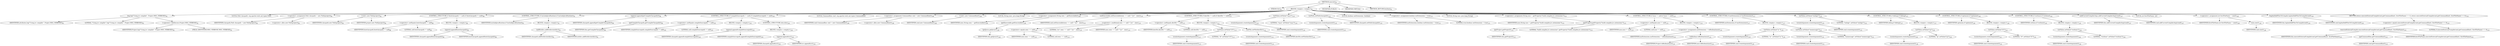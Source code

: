 digraph "execute" {  
"18" [label = <(METHOD,execute)<SUB>81</SUB>> ]
"6" [label = <(PARAM,this)<SUB>81</SUB>> ]
"19" [label = <(BLOCK,&lt;empty&gt;,&lt;empty&gt;)<SUB>81</SUB>> ]
"20" [label = <(log,log(&quot;Using jvc compiler&quot;, Project.MSG_VERBOSE))<SUB>82</SUB>> ]
"21" [label = <(IDENTIFIER,attributes,log(&quot;Using jvc compiler&quot;, Project.MSG_VERBOSE))<SUB>82</SUB>> ]
"22" [label = <(LITERAL,&quot;Using jvc compiler&quot;,log(&quot;Using jvc compiler&quot;, Project.MSG_VERBOSE))<SUB>82</SUB>> ]
"23" [label = <(&lt;operator&gt;.fieldAccess,Project.MSG_VERBOSE)<SUB>82</SUB>> ]
"24" [label = <(IDENTIFIER,Project,log(&quot;Using jvc compiler&quot;, Project.MSG_VERBOSE))<SUB>82</SUB>> ]
"25" [label = <(FIELD_IDENTIFIER,MSG_VERBOSE,MSG_VERBOSE)<SUB>82</SUB>> ]
"4" [label = <(LOCAL,Path classpath: org.apache.tools.ant.types.Path)> ]
"26" [label = <(&lt;operator&gt;.assignment,Path classpath = new Path(project))<SUB>84</SUB>> ]
"27" [label = <(IDENTIFIER,classpath,Path classpath = new Path(project))<SUB>84</SUB>> ]
"28" [label = <(&lt;operator&gt;.alloc,new Path(project))<SUB>84</SUB>> ]
"29" [label = <(&lt;init&gt;,new Path(project))<SUB>84</SUB>> ]
"3" [label = <(IDENTIFIER,classpath,new Path(project))<SUB>84</SUB>> ]
"30" [label = <(IDENTIFIER,project,new Path(project))<SUB>84</SUB>> ]
"31" [label = <(CONTROL_STRUCTURE,if (bootclasspath != null),if (bootclasspath != null))<SUB>88</SUB>> ]
"32" [label = <(&lt;operator&gt;.notEquals,bootclasspath != null)<SUB>88</SUB>> ]
"33" [label = <(IDENTIFIER,bootclasspath,bootclasspath != null)<SUB>88</SUB>> ]
"34" [label = <(LITERAL,null,bootclasspath != null)<SUB>88</SUB>> ]
"35" [label = <(BLOCK,&lt;empty&gt;,&lt;empty&gt;)<SUB>88</SUB>> ]
"36" [label = <(append,append(bootclasspath))<SUB>89</SUB>> ]
"37" [label = <(IDENTIFIER,classpath,append(bootclasspath))<SUB>89</SUB>> ]
"38" [label = <(IDENTIFIER,bootclasspath,append(bootclasspath))<SUB>89</SUB>> ]
"39" [label = <(CONTROL_STRUCTURE,if (includeJavaRuntime),if (includeJavaRuntime))<SUB>92</SUB>> ]
"40" [label = <(IDENTIFIER,includeJavaRuntime,if (includeJavaRuntime))<SUB>92</SUB>> ]
"41" [label = <(BLOCK,&lt;empty&gt;,&lt;empty&gt;)<SUB>92</SUB>> ]
"42" [label = <(addExtdirs,addExtdirs(extdirs))<SUB>95</SUB>> ]
"43" [label = <(IDENTIFIER,classpath,addExtdirs(extdirs))<SUB>95</SUB>> ]
"44" [label = <(IDENTIFIER,extdirs,addExtdirs(extdirs))<SUB>95</SUB>> ]
"45" [label = <(append,append(getCompileClasspath()))<SUB>98</SUB>> ]
"46" [label = <(IDENTIFIER,classpath,append(getCompileClasspath()))<SUB>98</SUB>> ]
"47" [label = <(getCompileClasspath,getCompileClasspath())<SUB>98</SUB>> ]
"5" [label = <(IDENTIFIER,this,getCompileClasspath())<SUB>98</SUB>> ]
"48" [label = <(CONTROL_STRUCTURE,if (compileSourcepath != null),if (compileSourcepath != null))<SUB>102</SUB>> ]
"49" [label = <(&lt;operator&gt;.notEquals,compileSourcepath != null)<SUB>102</SUB>> ]
"50" [label = <(IDENTIFIER,compileSourcepath,compileSourcepath != null)<SUB>102</SUB>> ]
"51" [label = <(LITERAL,null,compileSourcepath != null)<SUB>102</SUB>> ]
"52" [label = <(BLOCK,&lt;empty&gt;,&lt;empty&gt;)<SUB>102</SUB>> ]
"53" [label = <(append,append(compileSourcepath))<SUB>103</SUB>> ]
"54" [label = <(IDENTIFIER,classpath,append(compileSourcepath))<SUB>103</SUB>> ]
"55" [label = <(IDENTIFIER,compileSourcepath,append(compileSourcepath))<SUB>103</SUB>> ]
"56" [label = <(CONTROL_STRUCTURE,else,else)<SUB>104</SUB>> ]
"57" [label = <(BLOCK,&lt;empty&gt;,&lt;empty&gt;)<SUB>104</SUB>> ]
"58" [label = <(append,append(src))<SUB>105</SUB>> ]
"59" [label = <(IDENTIFIER,classpath,append(src))<SUB>105</SUB>> ]
"60" [label = <(IDENTIFIER,src,append(src))<SUB>105</SUB>> ]
"8" [label = <(LOCAL,Commandline cmd: org.apache.tools.ant.types.Commandline)> ]
"61" [label = <(&lt;operator&gt;.assignment,Commandline cmd = new Commandline())<SUB>108</SUB>> ]
"62" [label = <(IDENTIFIER,cmd,Commandline cmd = new Commandline())<SUB>108</SUB>> ]
"63" [label = <(&lt;operator&gt;.alloc,new Commandline())<SUB>108</SUB>> ]
"64" [label = <(&lt;init&gt;,new Commandline())<SUB>108</SUB>> ]
"7" [label = <(IDENTIFIER,cmd,new Commandline())<SUB>108</SUB>> ]
"65" [label = <(LOCAL,String exec: java.lang.String)> ]
"66" [label = <(&lt;operator&gt;.assignment,String exec = getExecutable())<SUB>109</SUB>> ]
"67" [label = <(IDENTIFIER,exec,String exec = getExecutable())<SUB>109</SUB>> ]
"68" [label = <(getExecutable,getExecutable())<SUB>109</SUB>> ]
"69" [label = <(getJavac,getJavac())<SUB>109</SUB>> ]
"9" [label = <(IDENTIFIER,this,getJavac())<SUB>109</SUB>> ]
"70" [label = <(setExecutable,setExecutable(exec == null ? &quot;jvc&quot; : exec))<SUB>110</SUB>> ]
"71" [label = <(IDENTIFIER,cmd,setExecutable(exec == null ? &quot;jvc&quot; : exec))<SUB>110</SUB>> ]
"72" [label = <(&lt;operator&gt;.conditional,exec == null ? &quot;jvc&quot; : exec)<SUB>110</SUB>> ]
"73" [label = <(&lt;operator&gt;.equals,exec == null)<SUB>110</SUB>> ]
"74" [label = <(IDENTIFIER,exec,exec == null)<SUB>110</SUB>> ]
"75" [label = <(LITERAL,null,exec == null)<SUB>110</SUB>> ]
"76" [label = <(LITERAL,&quot;jvc&quot;,exec == null ? &quot;jvc&quot; : exec)<SUB>110</SUB>> ]
"77" [label = <(IDENTIFIER,exec,exec == null ? &quot;jvc&quot; : exec)<SUB>110</SUB>> ]
"78" [label = <(CONTROL_STRUCTURE,if (destDir != null),if (destDir != null))<SUB>112</SUB>> ]
"79" [label = <(&lt;operator&gt;.notEquals,destDir != null)<SUB>112</SUB>> ]
"80" [label = <(IDENTIFIER,destDir,destDir != null)<SUB>112</SUB>> ]
"81" [label = <(LITERAL,null,destDir != null)<SUB>112</SUB>> ]
"82" [label = <(BLOCK,&lt;empty&gt;,&lt;empty&gt;)<SUB>112</SUB>> ]
"83" [label = <(setValue,setValue(&quot;/d&quot;))<SUB>113</SUB>> ]
"84" [label = <(createArgument,createArgument())<SUB>113</SUB>> ]
"85" [label = <(IDENTIFIER,cmd,createArgument())<SUB>113</SUB>> ]
"86" [label = <(LITERAL,&quot;/d&quot;,setValue(&quot;/d&quot;))<SUB>113</SUB>> ]
"87" [label = <(setFile,setFile(destDir))<SUB>114</SUB>> ]
"88" [label = <(createArgument,createArgument())<SUB>114</SUB>> ]
"89" [label = <(IDENTIFIER,cmd,createArgument())<SUB>114</SUB>> ]
"90" [label = <(IDENTIFIER,destDir,setFile(destDir))<SUB>114</SUB>> ]
"91" [label = <(setValue,setValue(&quot;/cp:p&quot;))<SUB>118</SUB>> ]
"92" [label = <(createArgument,createArgument())<SUB>118</SUB>> ]
"93" [label = <(IDENTIFIER,cmd,createArgument())<SUB>118</SUB>> ]
"94" [label = <(LITERAL,&quot;/cp:p&quot;,setValue(&quot;/cp:p&quot;))<SUB>118</SUB>> ]
"95" [label = <(setPath,setPath(classpath))<SUB>119</SUB>> ]
"96" [label = <(createArgument,createArgument())<SUB>119</SUB>> ]
"97" [label = <(IDENTIFIER,cmd,createArgument())<SUB>119</SUB>> ]
"98" [label = <(IDENTIFIER,classpath,setPath(classpath))<SUB>119</SUB>> ]
"99" [label = <(LOCAL,boolean msExtensions: boolean)> ]
"100" [label = <(&lt;operator&gt;.assignment,boolean msExtensions = true)<SUB>121</SUB>> ]
"101" [label = <(IDENTIFIER,msExtensions,boolean msExtensions = true)<SUB>121</SUB>> ]
"102" [label = <(LITERAL,true,boolean msExtensions = true)<SUB>121</SUB>> ]
"103" [label = <(LOCAL,String mse: java.lang.String)> ]
"104" [label = <(&lt;operator&gt;.assignment,String mse = getProperty(&quot;build.compiler.jvc.extensions&quot;))<SUB>122</SUB>> ]
"105" [label = <(IDENTIFIER,mse,String mse = getProperty(&quot;build.compiler.jvc.extensions&quot;))<SUB>122</SUB>> ]
"106" [label = <(getProperty,getProperty(&quot;build.compiler.jvc.extensions&quot;))<SUB>122</SUB>> ]
"107" [label = <(getProject,getProject())<SUB>122</SUB>> ]
"10" [label = <(IDENTIFIER,this,getProject())<SUB>122</SUB>> ]
"108" [label = <(LITERAL,&quot;build.compiler.jvc.extensions&quot;,getProperty(&quot;build.compiler.jvc.extensions&quot;))<SUB>122</SUB>> ]
"109" [label = <(CONTROL_STRUCTURE,if (mse != null),if (mse != null))<SUB>123</SUB>> ]
"110" [label = <(&lt;operator&gt;.notEquals,mse != null)<SUB>123</SUB>> ]
"111" [label = <(IDENTIFIER,mse,mse != null)<SUB>123</SUB>> ]
"112" [label = <(LITERAL,null,mse != null)<SUB>123</SUB>> ]
"113" [label = <(BLOCK,&lt;empty&gt;,&lt;empty&gt;)<SUB>123</SUB>> ]
"114" [label = <(&lt;operator&gt;.assignment,msExtensions = toBoolean(mse))<SUB>124</SUB>> ]
"115" [label = <(IDENTIFIER,msExtensions,msExtensions = toBoolean(mse))<SUB>124</SUB>> ]
"116" [label = <(toBoolean,toBoolean(mse))<SUB>124</SUB>> ]
"117" [label = <(IDENTIFIER,Project,toBoolean(mse))<SUB>124</SUB>> ]
"118" [label = <(IDENTIFIER,mse,toBoolean(mse))<SUB>124</SUB>> ]
"119" [label = <(CONTROL_STRUCTURE,if (msExtensions),if (msExtensions))<SUB>127</SUB>> ]
"120" [label = <(IDENTIFIER,msExtensions,if (msExtensions))<SUB>127</SUB>> ]
"121" [label = <(BLOCK,&lt;empty&gt;,&lt;empty&gt;)<SUB>127</SUB>> ]
"122" [label = <(setValue,setValue(&quot;/x-&quot;))<SUB>129</SUB>> ]
"123" [label = <(createArgument,createArgument())<SUB>129</SUB>> ]
"124" [label = <(IDENTIFIER,cmd,createArgument())<SUB>129</SUB>> ]
"125" [label = <(LITERAL,&quot;/x-&quot;,setValue(&quot;/x-&quot;))<SUB>129</SUB>> ]
"126" [label = <(setValue,setValue(&quot;/nomessage&quot;))<SUB>131</SUB>> ]
"127" [label = <(createArgument,createArgument())<SUB>131</SUB>> ]
"128" [label = <(IDENTIFIER,cmd,createArgument())<SUB>131</SUB>> ]
"129" [label = <(LITERAL,&quot;/nomessage&quot;,setValue(&quot;/nomessage&quot;))<SUB>131</SUB>> ]
"130" [label = <(setValue,setValue(&quot;/nologo&quot;))<SUB>135</SUB>> ]
"131" [label = <(createArgument,createArgument())<SUB>135</SUB>> ]
"132" [label = <(IDENTIFIER,cmd,createArgument())<SUB>135</SUB>> ]
"133" [label = <(LITERAL,&quot;/nologo&quot;,setValue(&quot;/nologo&quot;))<SUB>135</SUB>> ]
"134" [label = <(CONTROL_STRUCTURE,if (debug),if (debug))<SUB>137</SUB>> ]
"135" [label = <(IDENTIFIER,debug,if (debug))<SUB>137</SUB>> ]
"136" [label = <(BLOCK,&lt;empty&gt;,&lt;empty&gt;)<SUB>137</SUB>> ]
"137" [label = <(setValue,setValue(&quot;/g&quot;))<SUB>138</SUB>> ]
"138" [label = <(createArgument,createArgument())<SUB>138</SUB>> ]
"139" [label = <(IDENTIFIER,cmd,createArgument())<SUB>138</SUB>> ]
"140" [label = <(LITERAL,&quot;/g&quot;,setValue(&quot;/g&quot;))<SUB>138</SUB>> ]
"141" [label = <(CONTROL_STRUCTURE,if (optimize),if (optimize))<SUB>140</SUB>> ]
"142" [label = <(IDENTIFIER,optimize,if (optimize))<SUB>140</SUB>> ]
"143" [label = <(BLOCK,&lt;empty&gt;,&lt;empty&gt;)<SUB>140</SUB>> ]
"144" [label = <(setValue,setValue(&quot;/O&quot;))<SUB>141</SUB>> ]
"145" [label = <(createArgument,createArgument())<SUB>141</SUB>> ]
"146" [label = <(IDENTIFIER,cmd,createArgument())<SUB>141</SUB>> ]
"147" [label = <(LITERAL,&quot;/O&quot;,setValue(&quot;/O&quot;))<SUB>141</SUB>> ]
"148" [label = <(CONTROL_STRUCTURE,if (verbose),if (verbose))<SUB>143</SUB>> ]
"149" [label = <(IDENTIFIER,verbose,if (verbose))<SUB>143</SUB>> ]
"150" [label = <(BLOCK,&lt;empty&gt;,&lt;empty&gt;)<SUB>143</SUB>> ]
"151" [label = <(setValue,setValue(&quot;/verbose&quot;))<SUB>144</SUB>> ]
"152" [label = <(createArgument,createArgument())<SUB>144</SUB>> ]
"153" [label = <(IDENTIFIER,cmd,createArgument())<SUB>144</SUB>> ]
"154" [label = <(LITERAL,&quot;/verbose&quot;,setValue(&quot;/verbose&quot;))<SUB>144</SUB>> ]
"155" [label = <(addCurrentCompilerArgs,addCurrentCompilerArgs(cmd))<SUB>147</SUB>> ]
"11" [label = <(IDENTIFIER,this,addCurrentCompilerArgs(cmd))<SUB>147</SUB>> ]
"156" [label = <(IDENTIFIER,cmd,addCurrentCompilerArgs(cmd))<SUB>147</SUB>> ]
"157" [label = <(LOCAL,int firstFileName: int)> ]
"158" [label = <(&lt;operator&gt;.assignment,int firstFileName = size())<SUB>149</SUB>> ]
"159" [label = <(IDENTIFIER,firstFileName,int firstFileName = size())<SUB>149</SUB>> ]
"160" [label = <(size,size())<SUB>149</SUB>> ]
"161" [label = <(IDENTIFIER,cmd,size())<SUB>149</SUB>> ]
"162" [label = <(logAndAddFilesToCompile,logAndAddFilesToCompile(cmd))<SUB>150</SUB>> ]
"12" [label = <(IDENTIFIER,this,logAndAddFilesToCompile(cmd))<SUB>150</SUB>> ]
"163" [label = <(IDENTIFIER,cmd,logAndAddFilesToCompile(cmd))<SUB>150</SUB>> ]
"164" [label = <(RETURN,return executeExternalCompile(cmd.getCommandline(), firstFileName) == 0;,return executeExternalCompile(cmd.getCommandline(), firstFileName) == 0;)<SUB>152</SUB>> ]
"165" [label = <(&lt;operator&gt;.equals,executeExternalCompile(cmd.getCommandline(), firstFileName) == 0)<SUB>153</SUB>> ]
"166" [label = <(executeExternalCompile,executeExternalCompile(cmd.getCommandline(), firstFileName))<SUB>153</SUB>> ]
"13" [label = <(IDENTIFIER,this,executeExternalCompile(cmd.getCommandline(), firstFileName))<SUB>153</SUB>> ]
"167" [label = <(getCommandline,getCommandline())<SUB>153</SUB>> ]
"168" [label = <(IDENTIFIER,cmd,getCommandline())<SUB>153</SUB>> ]
"169" [label = <(IDENTIFIER,firstFileName,executeExternalCompile(cmd.getCommandline(), firstFileName))<SUB>153</SUB>> ]
"170" [label = <(LITERAL,0,executeExternalCompile(cmd.getCommandline(), firstFileName) == 0)<SUB>153</SUB>> ]
"171" [label = <(MODIFIER,PUBLIC)> ]
"172" [label = <(MODIFIER,VIRTUAL)> ]
"173" [label = <(METHOD_RETURN,boolean)<SUB>81</SUB>> ]
  "18" -> "6" 
  "18" -> "19" 
  "18" -> "171" 
  "18" -> "172" 
  "18" -> "173" 
  "19" -> "20" 
  "19" -> "4" 
  "19" -> "26" 
  "19" -> "29" 
  "19" -> "31" 
  "19" -> "39" 
  "19" -> "45" 
  "19" -> "48" 
  "19" -> "8" 
  "19" -> "61" 
  "19" -> "64" 
  "19" -> "65" 
  "19" -> "66" 
  "19" -> "70" 
  "19" -> "78" 
  "19" -> "91" 
  "19" -> "95" 
  "19" -> "99" 
  "19" -> "100" 
  "19" -> "103" 
  "19" -> "104" 
  "19" -> "109" 
  "19" -> "119" 
  "19" -> "130" 
  "19" -> "134" 
  "19" -> "141" 
  "19" -> "148" 
  "19" -> "155" 
  "19" -> "157" 
  "19" -> "158" 
  "19" -> "162" 
  "19" -> "164" 
  "20" -> "21" 
  "20" -> "22" 
  "20" -> "23" 
  "23" -> "24" 
  "23" -> "25" 
  "26" -> "27" 
  "26" -> "28" 
  "29" -> "3" 
  "29" -> "30" 
  "31" -> "32" 
  "31" -> "35" 
  "32" -> "33" 
  "32" -> "34" 
  "35" -> "36" 
  "36" -> "37" 
  "36" -> "38" 
  "39" -> "40" 
  "39" -> "41" 
  "41" -> "42" 
  "42" -> "43" 
  "42" -> "44" 
  "45" -> "46" 
  "45" -> "47" 
  "47" -> "5" 
  "48" -> "49" 
  "48" -> "52" 
  "48" -> "56" 
  "49" -> "50" 
  "49" -> "51" 
  "52" -> "53" 
  "53" -> "54" 
  "53" -> "55" 
  "56" -> "57" 
  "57" -> "58" 
  "58" -> "59" 
  "58" -> "60" 
  "61" -> "62" 
  "61" -> "63" 
  "64" -> "7" 
  "66" -> "67" 
  "66" -> "68" 
  "68" -> "69" 
  "69" -> "9" 
  "70" -> "71" 
  "70" -> "72" 
  "72" -> "73" 
  "72" -> "76" 
  "72" -> "77" 
  "73" -> "74" 
  "73" -> "75" 
  "78" -> "79" 
  "78" -> "82" 
  "79" -> "80" 
  "79" -> "81" 
  "82" -> "83" 
  "82" -> "87" 
  "83" -> "84" 
  "83" -> "86" 
  "84" -> "85" 
  "87" -> "88" 
  "87" -> "90" 
  "88" -> "89" 
  "91" -> "92" 
  "91" -> "94" 
  "92" -> "93" 
  "95" -> "96" 
  "95" -> "98" 
  "96" -> "97" 
  "100" -> "101" 
  "100" -> "102" 
  "104" -> "105" 
  "104" -> "106" 
  "106" -> "107" 
  "106" -> "108" 
  "107" -> "10" 
  "109" -> "110" 
  "109" -> "113" 
  "110" -> "111" 
  "110" -> "112" 
  "113" -> "114" 
  "114" -> "115" 
  "114" -> "116" 
  "116" -> "117" 
  "116" -> "118" 
  "119" -> "120" 
  "119" -> "121" 
  "121" -> "122" 
  "121" -> "126" 
  "122" -> "123" 
  "122" -> "125" 
  "123" -> "124" 
  "126" -> "127" 
  "126" -> "129" 
  "127" -> "128" 
  "130" -> "131" 
  "130" -> "133" 
  "131" -> "132" 
  "134" -> "135" 
  "134" -> "136" 
  "136" -> "137" 
  "137" -> "138" 
  "137" -> "140" 
  "138" -> "139" 
  "141" -> "142" 
  "141" -> "143" 
  "143" -> "144" 
  "144" -> "145" 
  "144" -> "147" 
  "145" -> "146" 
  "148" -> "149" 
  "148" -> "150" 
  "150" -> "151" 
  "151" -> "152" 
  "151" -> "154" 
  "152" -> "153" 
  "155" -> "11" 
  "155" -> "156" 
  "158" -> "159" 
  "158" -> "160" 
  "160" -> "161" 
  "162" -> "12" 
  "162" -> "163" 
  "164" -> "165" 
  "165" -> "166" 
  "165" -> "170" 
  "166" -> "13" 
  "166" -> "167" 
  "166" -> "169" 
  "167" -> "168" 
}
